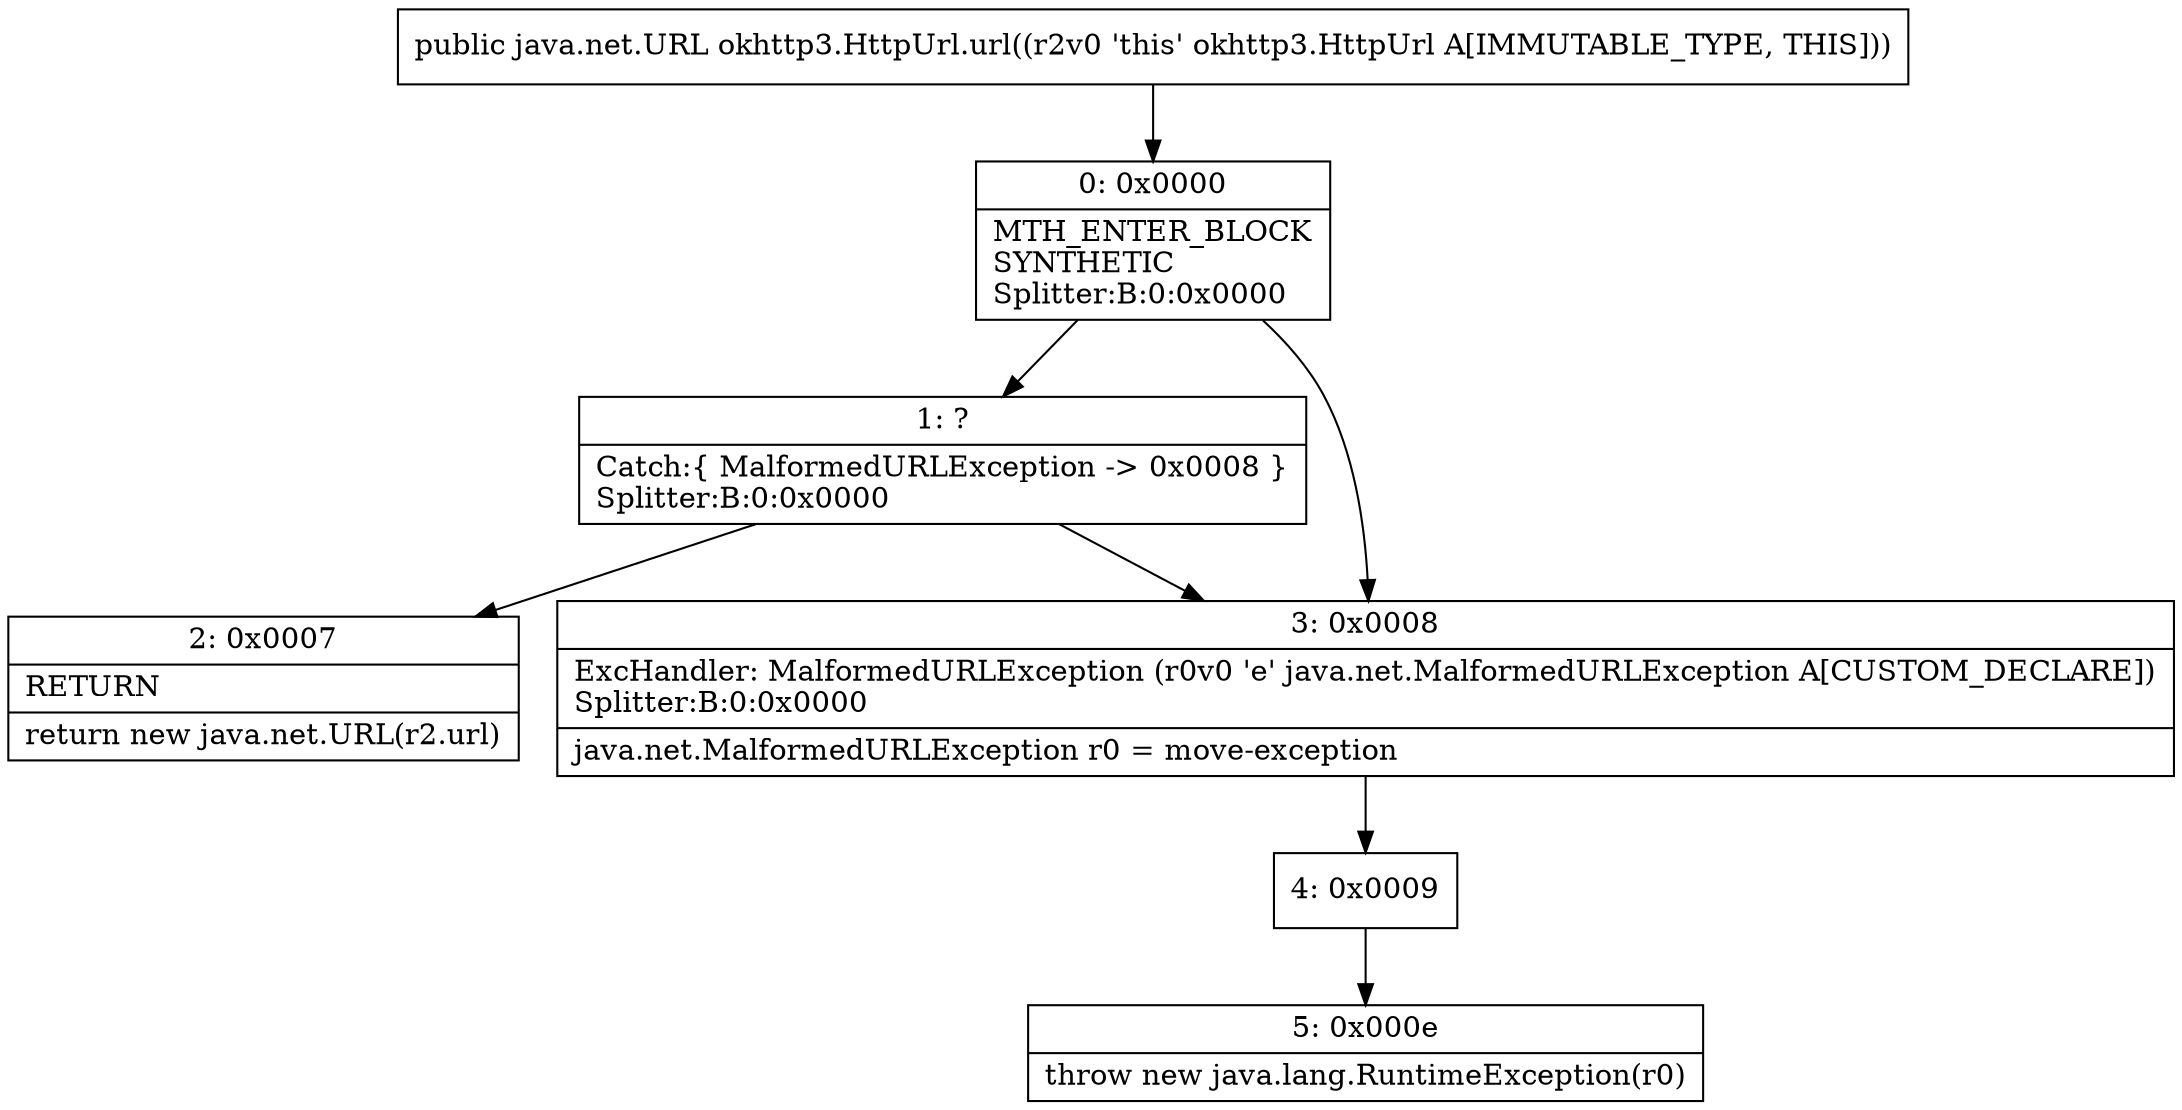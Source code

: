 digraph "CFG forokhttp3.HttpUrl.url()Ljava\/net\/URL;" {
Node_0 [shape=record,label="{0\:\ 0x0000|MTH_ENTER_BLOCK\lSYNTHETIC\lSplitter:B:0:0x0000\l}"];
Node_1 [shape=record,label="{1\:\ ?|Catch:\{ MalformedURLException \-\> 0x0008 \}\lSplitter:B:0:0x0000\l}"];
Node_2 [shape=record,label="{2\:\ 0x0007|RETURN\l|return new java.net.URL(r2.url)\l}"];
Node_3 [shape=record,label="{3\:\ 0x0008|ExcHandler: MalformedURLException (r0v0 'e' java.net.MalformedURLException A[CUSTOM_DECLARE])\lSplitter:B:0:0x0000\l|java.net.MalformedURLException r0 = move\-exception\l}"];
Node_4 [shape=record,label="{4\:\ 0x0009}"];
Node_5 [shape=record,label="{5\:\ 0x000e|throw new java.lang.RuntimeException(r0)\l}"];
MethodNode[shape=record,label="{public java.net.URL okhttp3.HttpUrl.url((r2v0 'this' okhttp3.HttpUrl A[IMMUTABLE_TYPE, THIS])) }"];
MethodNode -> Node_0;
Node_0 -> Node_1;
Node_0 -> Node_3;
Node_1 -> Node_2;
Node_1 -> Node_3;
Node_3 -> Node_4;
Node_4 -> Node_5;
}

